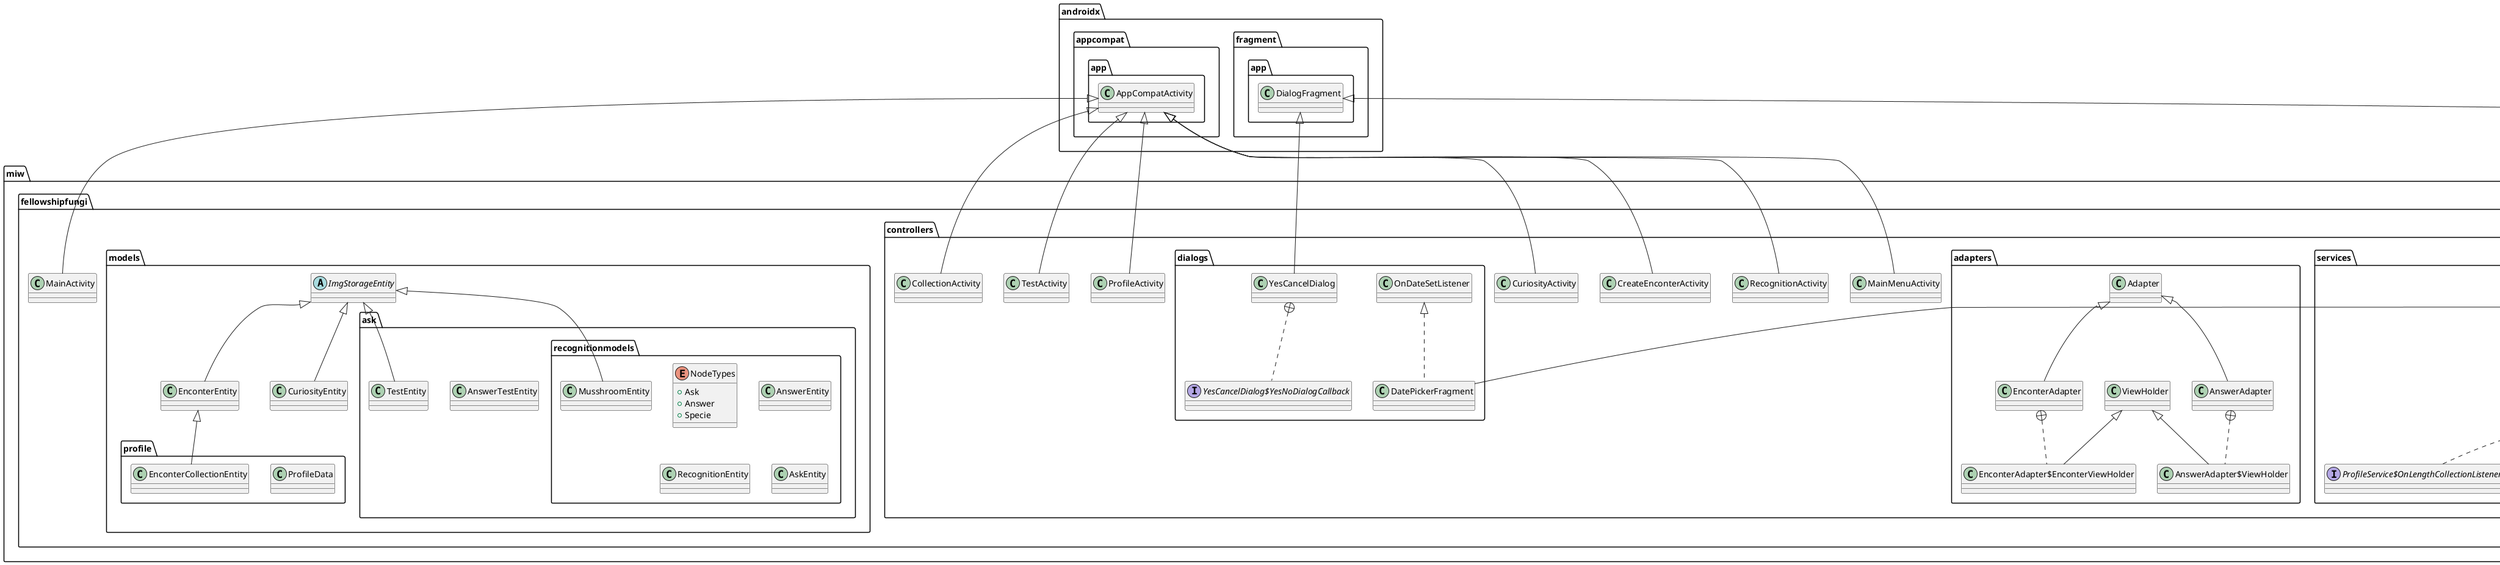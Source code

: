 @startuml
class miw.fellowshipfungi.controllers.ProfileActivity {
}
enum miw.fellowshipfungi.models.ask.recognitionmodels.NodeTypes {
+  Ask
+  Answer
+  Specie
}

class miw.fellowshipfungi.models.profile.ProfileData {
}
class miw.fellowshipfungi.models.ask.AnswerTestEntity {
}
class miw.fellowshipfungi.models.ask.TestEntity {
}
class miw.fellowshipfungi.models.EnconterEntity {
}
class miw.fellowshipfungi.controllers.TestActivity {
}
class miw.fellowshipfungi.controllers.CollectionActivity {
}
class miw.fellowshipfungi.controllers.MainMenuActivity {
}
class miw.fellowshipfungi.controllers.services.ProfileService {
}
interface miw.fellowshipfungi.controllers.services.ProfileService$OnProfileDataListener {
}
interface miw.fellowshipfungi.controllers.services.ProfileService$OnGetCurrentStreakListener {
}
interface miw.fellowshipfungi.controllers.services.ProfileService$OnLengthCollectionListener {
}
interface miw.fellowshipfungi.controllers.services.ProfileService$OnGetBestResultListener {
}
class miw.fellowshipfungi.controllers.RecognitionActivity {
}
class miw.fellowshipfungi.models.ask.recognitionmodels.AnswerEntity {
}
abstract class miw.fellowshipfungi.controllers.services.BaseService {
}
class miw.fellowshipfungi.controllers.CreateEnconterActivity {
}
class miw.fellowshipfungi.controllers.adapters.AnswerAdapter {
}
class miw.fellowshipfungi.controllers.adapters.AnswerAdapter$ViewHolder {
}
class miw.fellowshipfungi.controllers.adapters.EnconterAdapter {
}
class miw.fellowshipfungi.controllers.adapters.EnconterAdapter$EnconterViewHolder {
}
class miw.fellowshipfungi.models.ask.recognitionmodels.MusshroomEntity {
}
class miw.fellowshipfungi.controllers.services.EnconterService {
}
class miw.fellowshipfungi.controllers.dialogs.YesCancelDialog {
}
interface miw.fellowshipfungi.controllers.dialogs.YesCancelDialog$YesNoDialogCallback {
}
class miw.fellowshipfungi.controllers.services.CollectionService {
}
interface miw.fellowshipfungi.controllers.services.CollectionService$OnCollectionListener {
}
interface miw.fellowshipfungi.controllers.services.CollectionService$OnDeleteEnconterListener {
}
abstract class miw.fellowshipfungi.models.ImgStorageEntity {
}
class miw.fellowshipfungi.controllers.dialogs.DatePickerFragment {
}
class miw.fellowshipfungi.controllers.services.AuthService {
}
class miw.fellowshipfungi.controllers.CuriosityActivity {
}
class miw.fellowshipfungi.models.profile.EnconterCollectionEntity {
}
class miw.fellowshipfungi.models.ask.recognitionmodels.RecognitionEntity {
}
class miw.fellowshipfungi.controllers.services.CuriosityService {
}
interface miw.fellowshipfungi.controllers.services.CuriosityService$CuriosityServiceCallback {
}
class miw.fellowshipfungi.MainActivity {
}
class miw.fellowshipfungi.controllers.services.RecognitionService {
}
interface miw.fellowshipfungi.controllers.services.RecognitionService$RecognitionServiceCallback {
}
class miw.fellowshipfungi.controllers.services.TestService {
}
interface miw.fellowshipfungi.controllers.services.TestService$TestServiceCallback {
}
class miw.fellowshipfungi.models.CuriosityEntity {
}
class miw.fellowshipfungi.models.ask.recognitionmodels.AskEntity {
}


androidx.appcompat.app.AppCompatActivity <|-- miw.fellowshipfungi.controllers.ProfileActivity
miw.fellowshipfungi.models.ImgStorageEntity <|-- miw.fellowshipfungi.models.ask.TestEntity
miw.fellowshipfungi.models.ImgStorageEntity <|-- miw.fellowshipfungi.models.EnconterEntity
androidx.appcompat.app.AppCompatActivity <|-- miw.fellowshipfungi.controllers.TestActivity
androidx.appcompat.app.AppCompatActivity <|-- miw.fellowshipfungi.controllers.CollectionActivity
androidx.appcompat.app.AppCompatActivity <|-- miw.fellowshipfungi.controllers.MainMenuActivity
miw.fellowshipfungi.controllers.services.BaseService <|-- miw.fellowshipfungi.controllers.services.ProfileService
miw.fellowshipfungi.controllers.services.ProfileService +.. miw.fellowshipfungi.controllers.services.ProfileService$OnProfileDataListener
miw.fellowshipfungi.controllers.services.ProfileService +.. miw.fellowshipfungi.controllers.services.ProfileService$OnGetCurrentStreakListener
miw.fellowshipfungi.controllers.services.ProfileService +.. miw.fellowshipfungi.controllers.services.ProfileService$OnLengthCollectionListener
miw.fellowshipfungi.controllers.services.ProfileService +.. miw.fellowshipfungi.controllers.services.ProfileService$OnGetBestResultListener
androidx.appcompat.app.AppCompatActivity <|-- miw.fellowshipfungi.controllers.RecognitionActivity
androidx.appcompat.app.AppCompatActivity <|-- miw.fellowshipfungi.controllers.CreateEnconterActivity
miw.fellowshipfungi.controllers.adapters.Adapter <|-- miw.fellowshipfungi.controllers.adapters.AnswerAdapter
miw.fellowshipfungi.controllers.adapters.AnswerAdapter +.. miw.fellowshipfungi.controllers.adapters.AnswerAdapter$ViewHolder
miw.fellowshipfungi.controllers.adapters.ViewHolder <|-- miw.fellowshipfungi.controllers.adapters.AnswerAdapter$ViewHolder
miw.fellowshipfungi.controllers.adapters.Adapter <|-- miw.fellowshipfungi.controllers.adapters.EnconterAdapter
miw.fellowshipfungi.controllers.adapters.EnconterAdapter +.. miw.fellowshipfungi.controllers.adapters.EnconterAdapter$EnconterViewHolder
miw.fellowshipfungi.controllers.adapters.ViewHolder <|-- miw.fellowshipfungi.controllers.adapters.EnconterAdapter$EnconterViewHolder
miw.fellowshipfungi.models.ImgStorageEntity <|-- miw.fellowshipfungi.models.ask.recognitionmodels.MusshroomEntity
miw.fellowshipfungi.controllers.services.BaseService <|-- miw.fellowshipfungi.controllers.services.EnconterService
androidx.fragment.app.DialogFragment <|-- miw.fellowshipfungi.controllers.dialogs.YesCancelDialog
miw.fellowshipfungi.controllers.dialogs.YesCancelDialog +.. miw.fellowshipfungi.controllers.dialogs.YesCancelDialog$YesNoDialogCallback
miw.fellowshipfungi.controllers.services.BaseService <|-- miw.fellowshipfungi.controllers.services.CollectionService
miw.fellowshipfungi.controllers.services.CollectionService +.. miw.fellowshipfungi.controllers.services.CollectionService$OnCollectionListener
miw.fellowshipfungi.controllers.services.CollectionService +.. miw.fellowshipfungi.controllers.services.CollectionService$OnDeleteEnconterListener
miw.fellowshipfungi.controllers.dialogs.OnDateSetListener <|.. miw.fellowshipfungi.controllers.dialogs.DatePickerFragment
androidx.fragment.app.DialogFragment <|-- miw.fellowshipfungi.controllers.dialogs.DatePickerFragment
androidx.appcompat.app.AppCompatActivity <|-- miw.fellowshipfungi.controllers.CuriosityActivity
miw.fellowshipfungi.models.EnconterEntity <|-- miw.fellowshipfungi.models.profile.EnconterCollectionEntity
miw.fellowshipfungi.controllers.services.BaseService <|-- miw.fellowshipfungi.controllers.services.CuriosityService
miw.fellowshipfungi.controllers.services.CuriosityService +.. miw.fellowshipfungi.controllers.services.CuriosityService$CuriosityServiceCallback
androidx.appcompat.app.AppCompatActivity <|-- miw.fellowshipfungi.MainActivity
miw.fellowshipfungi.controllers.services.BaseService <|-- miw.fellowshipfungi.controllers.services.RecognitionService
miw.fellowshipfungi.controllers.services.RecognitionService +.. miw.fellowshipfungi.controllers.services.RecognitionService$RecognitionServiceCallback
miw.fellowshipfungi.controllers.services.BaseService <|-- miw.fellowshipfungi.controllers.services.TestService
miw.fellowshipfungi.controllers.services.TestService +.. miw.fellowshipfungi.controllers.services.TestService$TestServiceCallback
miw.fellowshipfungi.models.ImgStorageEntity <|-- miw.fellowshipfungi.models.CuriosityEntity
@enduml